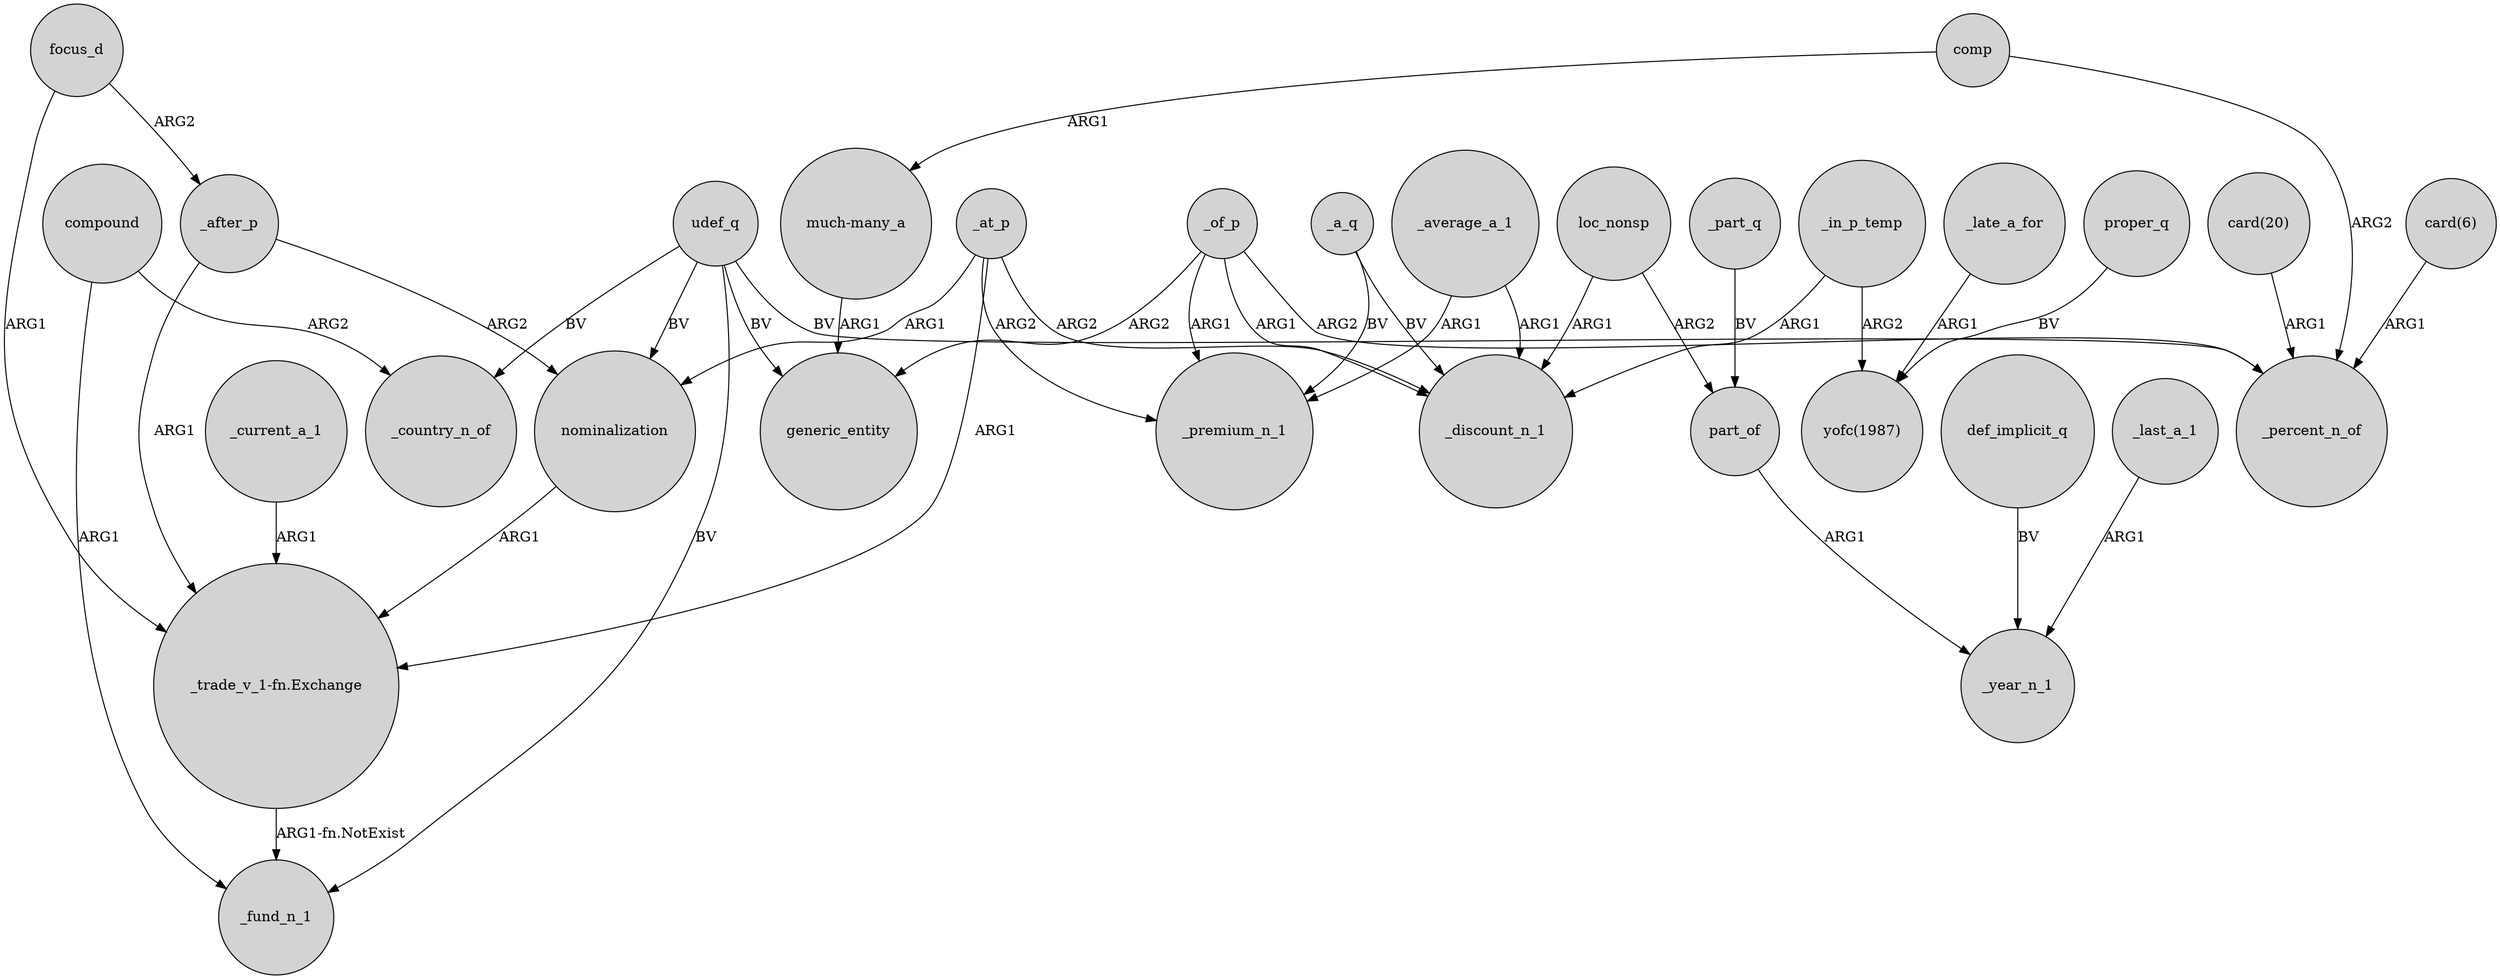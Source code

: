 digraph {
	node [shape=circle style=filled]
	_after_p -> "_trade_v_1-fn.Exchange" [label=ARG1]
	_of_p -> generic_entity [label=ARG2]
	_in_p_temp -> "yofc(1987)" [label=ARG2]
	_a_q -> _premium_n_1 [label=BV]
	udef_q -> generic_entity [label=BV]
	focus_d -> _after_p [label=ARG2]
	_at_p -> _premium_n_1 [label=ARG2]
	loc_nonsp -> _discount_n_1 [label=ARG1]
	def_implicit_q -> _year_n_1 [label=BV]
	"much-many_a" -> generic_entity [label=ARG1]
	comp -> _percent_n_of [label=ARG2]
	_current_a_1 -> "_trade_v_1-fn.Exchange" [label=ARG1]
	loc_nonsp -> part_of [label=ARG2]
	_average_a_1 -> _discount_n_1 [label=ARG1]
	"card(6)" -> _percent_n_of [label=ARG1]
	_part_q -> part_of [label=BV]
	udef_q -> _country_n_of [label=BV]
	_of_p -> _percent_n_of [label=ARG2]
	_at_p -> _discount_n_1 [label=ARG2]
	comp -> "much-many_a" [label=ARG1]
	_at_p -> nominalization [label=ARG1]
	"_trade_v_1-fn.Exchange" -> _fund_n_1 [label="ARG1-fn.NotExist"]
	_last_a_1 -> _year_n_1 [label=ARG1]
	udef_q -> _fund_n_1 [label=BV]
	udef_q -> nominalization [label=BV]
	proper_q -> "yofc(1987)" [label=BV]
	_a_q -> _discount_n_1 [label=BV]
	_average_a_1 -> _premium_n_1 [label=ARG1]
	_in_p_temp -> _discount_n_1 [label=ARG1]
	udef_q -> _percent_n_of [label=BV]
	nominalization -> "_trade_v_1-fn.Exchange" [label=ARG1]
	part_of -> _year_n_1 [label=ARG1]
	_at_p -> "_trade_v_1-fn.Exchange" [label=ARG1]
	compound -> _country_n_of [label=ARG2]
	_after_p -> nominalization [label=ARG2]
	_of_p -> _premium_n_1 [label=ARG1]
	focus_d -> "_trade_v_1-fn.Exchange" [label=ARG1]
	compound -> _fund_n_1 [label=ARG1]
	_late_a_for -> "yofc(1987)" [label=ARG1]
	"card(20)" -> _percent_n_of [label=ARG1]
	_of_p -> _discount_n_1 [label=ARG1]
}
